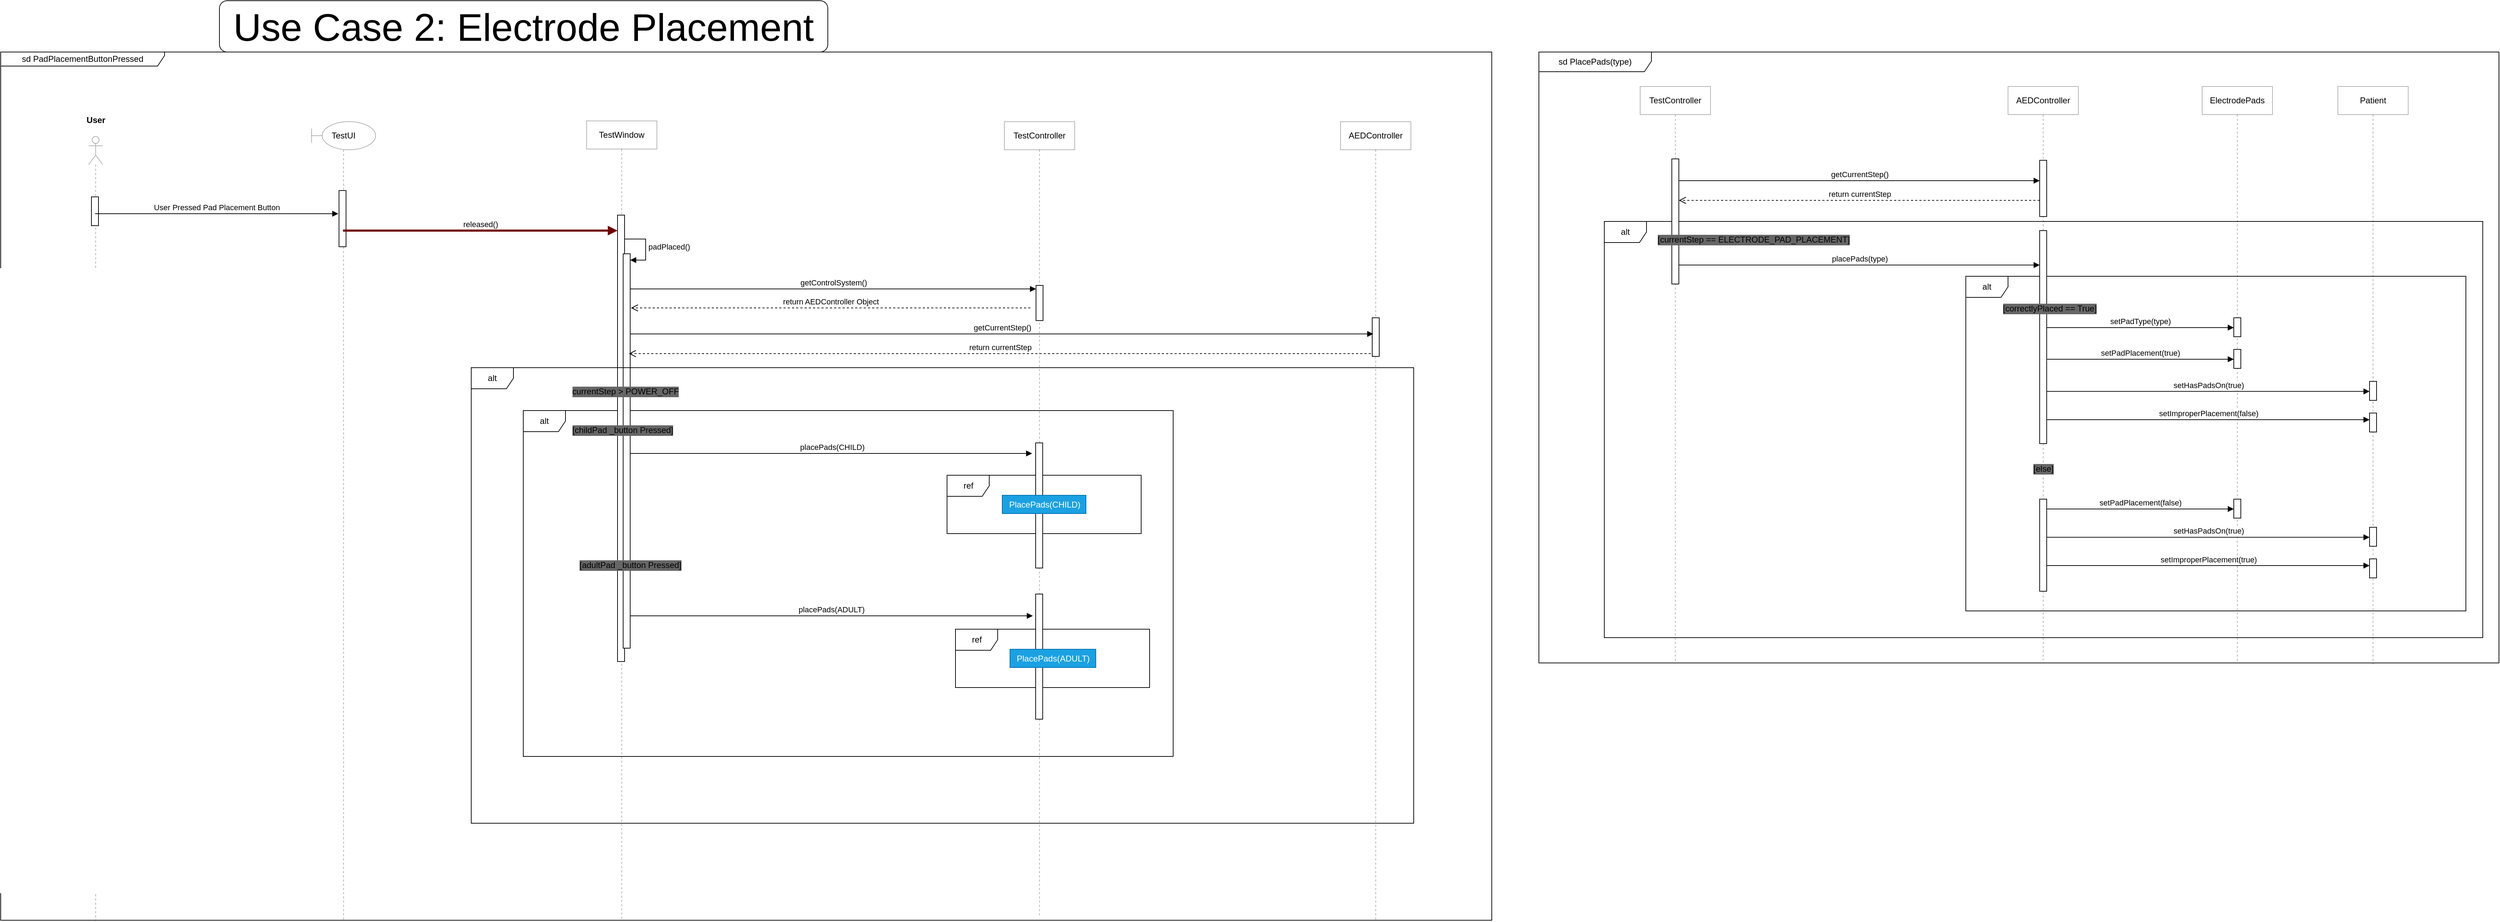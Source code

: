 <mxfile version="22.1.2" type="device">
  <diagram name="Page-1" id="TRbkl2DeFe1Q-SmQH3bL">
    <mxGraphModel dx="2472" dy="1612" grid="0" gridSize="10" guides="1" tooltips="1" connect="1" arrows="1" fold="1" page="0" pageScale="1" pageWidth="1100" pageHeight="850" math="0" shadow="0">
      <root>
        <mxCell id="0" />
        <mxCell id="1" parent="0" />
        <mxCell id="KyZ3c5nSkbDw5dYKaF3H-59" value="ref" style="shape=umlFrame;whiteSpace=wrap;html=1;pointerEvents=0;" parent="1" vertex="1">
          <mxGeometry x="1271.5" y="630" width="276" height="83" as="geometry" />
        </mxCell>
        <mxCell id="KyZ3c5nSkbDw5dYKaF3H-61" value="ref" style="shape=umlFrame;whiteSpace=wrap;html=1;pointerEvents=0;" parent="1" vertex="1">
          <mxGeometry x="1283.5" y="849" width="276" height="83" as="geometry" />
        </mxCell>
        <mxCell id="KyZ3c5nSkbDw5dYKaF3H-65" value="alt" style="shape=umlFrame;whiteSpace=wrap;html=1;pointerEvents=0;" parent="1" vertex="1">
          <mxGeometry x="2720" y="347" width="711" height="476" as="geometry" />
        </mxCell>
        <mxCell id="KyZ3c5nSkbDw5dYKaF3H-16" value="alt" style="shape=umlFrame;whiteSpace=wrap;html=1;pointerEvents=0;" parent="1" vertex="1">
          <mxGeometry x="669" y="538" width="924" height="492" as="geometry" />
        </mxCell>
        <mxCell id="KyZ3c5nSkbDw5dYKaF3H-1" value="" style="shape=umlLifeline;perimeter=lifelinePerimeter;whiteSpace=wrap;html=1;container=1;dropTarget=0;collapsible=0;recursiveResize=0;outlineConnect=0;portConstraint=eastwest;newEdgeStyle={&quot;curved&quot;:0,&quot;rounded&quot;:0};participant=umlActor;opacity=30;" parent="1" vertex="1">
          <mxGeometry x="51" y="148" width="20" height="1116" as="geometry" />
        </mxCell>
        <mxCell id="KyZ3c5nSkbDw5dYKaF3H-9" value="" style="html=1;points=[[0,0,0,0,5],[0,1,0,0,-5],[1,0,0,0,5],[1,1,0,0,-5]];perimeter=orthogonalPerimeter;outlineConnect=0;targetShapes=umlLifeline;portConstraint=eastwest;newEdgeStyle={&quot;curved&quot;:0,&quot;rounded&quot;:0};" parent="KyZ3c5nSkbDw5dYKaF3H-1" vertex="1">
          <mxGeometry x="4" y="86" width="10" height="41" as="geometry" />
        </mxCell>
        <mxCell id="KyZ3c5nSkbDw5dYKaF3H-2" value="User" style="text;align=center;fontStyle=1;verticalAlign=middle;spacingLeft=3;spacingRight=3;strokeColor=none;rotatable=0;points=[[0,0.5],[1,0.5]];portConstraint=eastwest;html=1;" parent="1" vertex="1">
          <mxGeometry x="21" y="112" width="80" height="26" as="geometry" />
        </mxCell>
        <mxCell id="KyZ3c5nSkbDw5dYKaF3H-3" value="TestUI" style="shape=umlLifeline;perimeter=lifelinePerimeter;whiteSpace=wrap;html=1;container=1;dropTarget=0;collapsible=0;recursiveResize=0;outlineConnect=0;portConstraint=eastwest;newEdgeStyle={&quot;curved&quot;:0,&quot;rounded&quot;:0};participant=umlBoundary;opacity=30;" parent="1" vertex="1">
          <mxGeometry x="368" y="127" width="91" height="1135" as="geometry" />
        </mxCell>
        <mxCell id="KyZ3c5nSkbDw5dYKaF3H-10" value="" style="html=1;points=[[0,0,0,0,5],[0,1,0,0,-5],[1,0,0,0,5],[1,1,0,0,-5]];perimeter=orthogonalPerimeter;outlineConnect=0;targetShapes=umlLifeline;portConstraint=eastwest;newEdgeStyle={&quot;curved&quot;:0,&quot;rounded&quot;:0};" parent="KyZ3c5nSkbDw5dYKaF3H-3" vertex="1">
          <mxGeometry x="39" y="98" width="10" height="80" as="geometry" />
        </mxCell>
        <mxCell id="KyZ3c5nSkbDw5dYKaF3H-4" value="TestWindow" style="shape=umlLifeline;perimeter=lifelinePerimeter;whiteSpace=wrap;html=1;container=1;dropTarget=0;collapsible=0;recursiveResize=0;outlineConnect=0;portConstraint=eastwest;newEdgeStyle={&quot;curved&quot;:0,&quot;rounded&quot;:0};opacity=30;" parent="1" vertex="1">
          <mxGeometry x="759" y="126" width="100" height="1135" as="geometry" />
        </mxCell>
        <mxCell id="KyZ3c5nSkbDw5dYKaF3H-12" value="" style="html=1;points=[[0,0,0,0,5],[0,1,0,0,-5],[1,0,0,0,5],[1,1,0,0,-5]];perimeter=orthogonalPerimeter;outlineConnect=0;targetShapes=umlLifeline;portConstraint=eastwest;newEdgeStyle={&quot;curved&quot;:0,&quot;rounded&quot;:0};" parent="KyZ3c5nSkbDw5dYKaF3H-4" vertex="1">
          <mxGeometry x="44" y="134" width="10" height="635" as="geometry" />
        </mxCell>
        <mxCell id="KyZ3c5nSkbDw5dYKaF3H-14" value="" style="html=1;points=[[0,0,0,0,5],[0,1,0,0,-5],[1,0,0,0,5],[1,1,0,0,-5]];perimeter=orthogonalPerimeter;outlineConnect=0;targetShapes=umlLifeline;portConstraint=eastwest;newEdgeStyle={&quot;curved&quot;:0,&quot;rounded&quot;:0};" parent="KyZ3c5nSkbDw5dYKaF3H-4" vertex="1">
          <mxGeometry x="52" y="189" width="10" height="561" as="geometry" />
        </mxCell>
        <mxCell id="KyZ3c5nSkbDw5dYKaF3H-15" value="padPlaced()" style="html=1;align=left;spacingLeft=2;endArrow=block;rounded=0;edgeStyle=orthogonalEdgeStyle;curved=0;rounded=0;" parent="KyZ3c5nSkbDw5dYKaF3H-4" target="KyZ3c5nSkbDw5dYKaF3H-14" edge="1">
          <mxGeometry relative="1" as="geometry">
            <mxPoint x="54" y="168" as="sourcePoint" />
            <Array as="points">
              <mxPoint x="84" y="198" />
            </Array>
          </mxGeometry>
        </mxCell>
        <mxCell id="KyZ3c5nSkbDw5dYKaF3H-11" value="User Pressed Pad Placement Button" style="html=1;verticalAlign=bottom;endArrow=block;curved=0;rounded=0;" parent="1" edge="1">
          <mxGeometry width="80" relative="1" as="geometry">
            <mxPoint x="60.222" y="258" as="sourcePoint" />
            <mxPoint x="406" y="258" as="targetPoint" />
          </mxGeometry>
        </mxCell>
        <mxCell id="KyZ3c5nSkbDw5dYKaF3H-13" value="released()" style="html=1;verticalAlign=bottom;endArrow=block;curved=0;rounded=0;fillColor=#a20025;strokeColor=#6F0000;strokeWidth=3;" parent="1" edge="1">
          <mxGeometry width="80" relative="1" as="geometry">
            <mxPoint x="412.722" y="282.0" as="sourcePoint" />
            <mxPoint x="803" y="282.0" as="targetPoint" />
          </mxGeometry>
        </mxCell>
        <mxCell id="KyZ3c5nSkbDw5dYKaF3H-17" value="[childPad _button Pressed]" style="text;html=1;align=center;verticalAlign=middle;resizable=0;points=[];autosize=1;strokeColor=none;fillColor=none;labelBackgroundColor=#666666;" parent="1" vertex="1">
          <mxGeometry x="729" y="553" width="161" height="26" as="geometry" />
        </mxCell>
        <mxCell id="KyZ3c5nSkbDw5dYKaF3H-18" value="TestController" style="shape=umlLifeline;perimeter=lifelinePerimeter;whiteSpace=wrap;html=1;container=1;dropTarget=0;collapsible=0;recursiveResize=0;outlineConnect=0;portConstraint=eastwest;newEdgeStyle={&quot;curved&quot;:0,&quot;rounded&quot;:0};opacity=30;" parent="1" vertex="1">
          <mxGeometry x="1353" y="127" width="100" height="1132" as="geometry" />
        </mxCell>
        <mxCell id="KyZ3c5nSkbDw5dYKaF3H-19" value="" style="html=1;points=[[0,0,0,0,5],[0,1,0,0,-5],[1,0,0,0,5],[1,1,0,0,-5]];perimeter=orthogonalPerimeter;outlineConnect=0;targetShapes=umlLifeline;portConstraint=eastwest;newEdgeStyle={&quot;curved&quot;:0,&quot;rounded&quot;:0};" parent="KyZ3c5nSkbDw5dYKaF3H-18" vertex="1">
          <mxGeometry x="44.5" y="457" width="10" height="178" as="geometry" />
        </mxCell>
        <mxCell id="KyZ3c5nSkbDw5dYKaF3H-20" value="placePads(CHILD)" style="html=1;verticalAlign=bottom;endArrow=block;curved=0;rounded=0;" parent="1" edge="1">
          <mxGeometry x="0.001" width="80" relative="1" as="geometry">
            <mxPoint x="821.5" y="599.0" as="sourcePoint" />
            <mxPoint x="1392.5" y="599" as="targetPoint" />
            <Array as="points">
              <mxPoint x="972.5" y="599" />
            </Array>
            <mxPoint as="offset" />
          </mxGeometry>
        </mxCell>
        <mxCell id="KyZ3c5nSkbDw5dYKaF3H-21" value="[adultPad _button Pressed]" style="text;html=1;align=center;verticalAlign=middle;resizable=0;points=[];autosize=1;strokeColor=none;fillColor=none;labelBackgroundColor=#666666;" parent="1" vertex="1">
          <mxGeometry x="739.5" y="745" width="163" height="26" as="geometry" />
        </mxCell>
        <mxCell id="KyZ3c5nSkbDw5dYKaF3H-23" value="placePads(ADULT)" style="html=1;verticalAlign=bottom;endArrow=block;curved=0;rounded=0;" parent="1" edge="1">
          <mxGeometry width="80" relative="1" as="geometry">
            <mxPoint x="820.5" y="830" as="sourcePoint" />
            <mxPoint x="1393.5" y="830" as="targetPoint" />
          </mxGeometry>
        </mxCell>
        <mxCell id="KyZ3c5nSkbDw5dYKaF3H-31" value="" style="html=1;points=[[0,0,0,0,5],[0,1,0,0,-5],[1,0,0,0,5],[1,1,0,0,-5]];perimeter=orthogonalPerimeter;outlineConnect=0;targetShapes=umlLifeline;portConstraint=eastwest;newEdgeStyle={&quot;curved&quot;:0,&quot;rounded&quot;:0};" parent="1" vertex="1">
          <mxGeometry x="1397.5" y="799" width="10" height="178" as="geometry" />
        </mxCell>
        <mxCell id="KyZ3c5nSkbDw5dYKaF3H-41" value="alt" style="shape=umlFrame;whiteSpace=wrap;html=1;pointerEvents=0;" parent="1" vertex="1">
          <mxGeometry x="2206" y="269" width="1249" height="592" as="geometry" />
        </mxCell>
        <mxCell id="KyZ3c5nSkbDw5dYKaF3H-42" value="AEDController" style="shape=umlLifeline;perimeter=lifelinePerimeter;whiteSpace=wrap;html=1;container=1;dropTarget=0;collapsible=0;recursiveResize=0;outlineConnect=0;portConstraint=eastwest;newEdgeStyle={&quot;curved&quot;:0,&quot;rounded&quot;:0};opacity=30;" parent="1" vertex="1">
          <mxGeometry x="2780" y="77" width="100" height="816" as="geometry" />
        </mxCell>
        <mxCell id="KyZ3c5nSkbDw5dYKaF3H-43" value="TestController" style="shape=umlLifeline;perimeter=lifelinePerimeter;whiteSpace=wrap;html=1;container=1;dropTarget=0;collapsible=0;recursiveResize=0;outlineConnect=0;portConstraint=eastwest;newEdgeStyle={&quot;curved&quot;:0,&quot;rounded&quot;:0};opacity=30;" parent="1" vertex="1">
          <mxGeometry x="2257" y="77" width="100" height="819" as="geometry" />
        </mxCell>
        <mxCell id="KyZ3c5nSkbDw5dYKaF3H-44" value="" style="html=1;points=[[0,0,0,0,5],[0,1,0,0,-5],[1,0,0,0,5],[1,1,0,0,-5]];perimeter=orthogonalPerimeter;outlineConnect=0;targetShapes=umlLifeline;portConstraint=eastwest;newEdgeStyle={&quot;curved&quot;:0,&quot;rounded&quot;:0};" parent="KyZ3c5nSkbDw5dYKaF3H-43" vertex="1">
          <mxGeometry x="45" y="103" width="10" height="178" as="geometry" />
        </mxCell>
        <mxCell id="KyZ3c5nSkbDw5dYKaF3H-45" value="[currentStep == ELECTRODE_PAD_PLACEMENT]" style="text;html=1;align=center;verticalAlign=middle;resizable=0;points=[];autosize=1;strokeColor=none;fillColor=none;labelBackgroundColor=#666666;" parent="1" vertex="1">
          <mxGeometry x="2272" y="282" width="291" height="26" as="geometry" />
        </mxCell>
        <mxCell id="KyZ3c5nSkbDw5dYKaF3H-46" value="" style="html=1;points=[[0,0,0,0,5],[0,1,0,0,-5],[1,0,0,0,5],[1,1,0,0,-5]];perimeter=orthogonalPerimeter;outlineConnect=0;targetShapes=umlLifeline;portConstraint=eastwest;newEdgeStyle={&quot;curved&quot;:0,&quot;rounded&quot;:0};" parent="1" vertex="1">
          <mxGeometry x="2825" y="182" width="10" height="80" as="geometry" />
        </mxCell>
        <mxCell id="KyZ3c5nSkbDw5dYKaF3H-47" value="getCurrentStep()" style="html=1;verticalAlign=bottom;endArrow=block;curved=0;rounded=0;" parent="1" edge="1">
          <mxGeometry width="80" relative="1" as="geometry">
            <mxPoint x="2312" y="211" as="sourcePoint" />
            <mxPoint x="2825" y="211" as="targetPoint" />
          </mxGeometry>
        </mxCell>
        <mxCell id="KyZ3c5nSkbDw5dYKaF3H-48" value="return currentStep" style="html=1;verticalAlign=bottom;endArrow=open;dashed=1;endSize=8;curved=0;rounded=0;" parent="1" edge="1">
          <mxGeometry relative="1" as="geometry">
            <mxPoint x="2825" y="239" as="sourcePoint" />
            <mxPoint x="2312" y="239" as="targetPoint" />
          </mxGeometry>
        </mxCell>
        <mxCell id="KyZ3c5nSkbDw5dYKaF3H-49" value="" style="html=1;points=[[0,0,0,0,5],[0,1,0,0,-5],[1,0,0,0,5],[1,1,0,0,-5]];perimeter=orthogonalPerimeter;outlineConnect=0;targetShapes=umlLifeline;portConstraint=eastwest;newEdgeStyle={&quot;curved&quot;:0,&quot;rounded&quot;:0};" parent="1" vertex="1">
          <mxGeometry x="2825" y="282" width="10" height="303" as="geometry" />
        </mxCell>
        <mxCell id="KyZ3c5nSkbDw5dYKaF3H-50" value="placePads(type)" style="html=1;verticalAlign=bottom;endArrow=block;curved=0;rounded=0;" parent="1" edge="1">
          <mxGeometry width="80" relative="1" as="geometry">
            <mxPoint x="2312" y="331" as="sourcePoint" />
            <mxPoint x="2825" y="331" as="targetPoint" />
          </mxGeometry>
        </mxCell>
        <mxCell id="KyZ3c5nSkbDw5dYKaF3H-58" value="ElectrodePads" style="shape=umlLifeline;perimeter=lifelinePerimeter;whiteSpace=wrap;html=1;container=1;dropTarget=0;collapsible=0;recursiveResize=0;outlineConnect=0;portConstraint=eastwest;newEdgeStyle={&quot;curved&quot;:0,&quot;rounded&quot;:0};opacity=30;" parent="1" vertex="1">
          <mxGeometry x="3056" y="77" width="100" height="820" as="geometry" />
        </mxCell>
        <mxCell id="KyZ3c5nSkbDw5dYKaF3H-68" value="" style="html=1;points=[[0,0,0,0,5],[0,1,0,0,-5],[1,0,0,0,5],[1,1,0,0,-5]];perimeter=orthogonalPerimeter;outlineConnect=0;targetShapes=umlLifeline;portConstraint=eastwest;newEdgeStyle={&quot;curved&quot;:0,&quot;rounded&quot;:0};" parent="KyZ3c5nSkbDw5dYKaF3H-58" vertex="1">
          <mxGeometry x="45" y="329" width="10" height="27" as="geometry" />
        </mxCell>
        <mxCell id="KyZ3c5nSkbDw5dYKaF3H-60" value="PlacePads(CHILD)" style="text;html=1;align=center;verticalAlign=middle;resizable=0;points=[];autosize=1;strokeColor=#006EAF;fillColor=#1ba1e2;fontColor=#ffffff;" parent="1" vertex="1">
          <mxGeometry x="1350" y="658.5" width="119" height="26" as="geometry" />
        </mxCell>
        <mxCell id="KyZ3c5nSkbDw5dYKaF3H-62" value="PlacePads(ADULT)" style="text;html=1;align=center;verticalAlign=middle;resizable=0;points=[];autosize=1;strokeColor=#006EAF;fillColor=#1ba1e2;fontColor=#ffffff;" parent="1" vertex="1">
          <mxGeometry x="1361" y="877.5" width="122" height="26" as="geometry" />
        </mxCell>
        <mxCell id="KyZ3c5nSkbDw5dYKaF3H-63" value="sd PadPlacementButtonPressed" style="shape=umlFrame;whiteSpace=wrap;html=1;pointerEvents=0;width=233;height=20;" parent="1" vertex="1">
          <mxGeometry x="-74" y="28" width="2120" height="1235" as="geometry" />
        </mxCell>
        <mxCell id="KyZ3c5nSkbDw5dYKaF3H-64" value="sd PlacePads(type)" style="shape=umlFrame;whiteSpace=wrap;html=1;pointerEvents=0;width=160;height=28;" parent="1" vertex="1">
          <mxGeometry x="2113" y="28" width="1365" height="869" as="geometry" />
        </mxCell>
        <mxCell id="KyZ3c5nSkbDw5dYKaF3H-66" value="[correctlyPlaced == True]" style="text;html=1;align=center;verticalAlign=middle;resizable=0;points=[];autosize=1;strokeColor=none;fillColor=none;labelBackgroundColor=#666666;" parent="1" vertex="1">
          <mxGeometry x="2763" y="380" width="151" height="26" as="geometry" />
        </mxCell>
        <mxCell id="KyZ3c5nSkbDw5dYKaF3H-67" value="Patient" style="shape=umlLifeline;perimeter=lifelinePerimeter;whiteSpace=wrap;html=1;container=1;dropTarget=0;collapsible=0;recursiveResize=0;outlineConnect=0;portConstraint=eastwest;newEdgeStyle={&quot;curved&quot;:0,&quot;rounded&quot;:0};opacity=30;" parent="1" vertex="1">
          <mxGeometry x="3249" y="77" width="100" height="822" as="geometry" />
        </mxCell>
        <mxCell id="KyZ3c5nSkbDw5dYKaF3H-74" value="" style="html=1;points=[[0,0,0,0,5],[0,1,0,0,-5],[1,0,0,0,5],[1,1,0,0,-5]];perimeter=orthogonalPerimeter;outlineConnect=0;targetShapes=umlLifeline;portConstraint=eastwest;newEdgeStyle={&quot;curved&quot;:0,&quot;rounded&quot;:0};" parent="KyZ3c5nSkbDw5dYKaF3H-67" vertex="1">
          <mxGeometry x="45" y="419.5" width="10" height="27" as="geometry" />
        </mxCell>
        <mxCell id="KyZ3c5nSkbDw5dYKaF3H-75" value="" style="html=1;points=[[0,0,0,0,5],[0,1,0,0,-5],[1,0,0,0,5],[1,1,0,0,-5]];perimeter=orthogonalPerimeter;outlineConnect=0;targetShapes=umlLifeline;portConstraint=eastwest;newEdgeStyle={&quot;curved&quot;:0,&quot;rounded&quot;:0};" parent="KyZ3c5nSkbDw5dYKaF3H-67" vertex="1">
          <mxGeometry x="45" y="464.5" width="10" height="27" as="geometry" />
        </mxCell>
        <mxCell id="KyZ3c5nSkbDw5dYKaF3H-69" value="setPadType(type)" style="html=1;verticalAlign=bottom;endArrow=block;curved=0;rounded=0;" parent="1" edge="1">
          <mxGeometry width="80" relative="1" as="geometry">
            <mxPoint x="2835" y="420" as="sourcePoint" />
            <mxPoint x="3101" y="420" as="targetPoint" />
          </mxGeometry>
        </mxCell>
        <mxCell id="KyZ3c5nSkbDw5dYKaF3H-70" value="" style="html=1;points=[[0,0,0,0,5],[0,1,0,0,-5],[1,0,0,0,5],[1,1,0,0,-5]];perimeter=orthogonalPerimeter;outlineConnect=0;targetShapes=umlLifeline;portConstraint=eastwest;newEdgeStyle={&quot;curved&quot;:0,&quot;rounded&quot;:0};" parent="1" vertex="1">
          <mxGeometry x="3101" y="451" width="10" height="27" as="geometry" />
        </mxCell>
        <mxCell id="KyZ3c5nSkbDw5dYKaF3H-71" value="setPadPlacement(true)" style="html=1;verticalAlign=bottom;endArrow=block;curved=0;rounded=0;" parent="1" edge="1">
          <mxGeometry width="80" relative="1" as="geometry">
            <mxPoint x="2835" y="465" as="sourcePoint" />
            <mxPoint x="3101" y="465" as="targetPoint" />
          </mxGeometry>
        </mxCell>
        <mxCell id="KyZ3c5nSkbDw5dYKaF3H-76" value="setHasPadsOn(true)" style="html=1;verticalAlign=bottom;endArrow=block;curved=0;rounded=0;" parent="1" edge="1">
          <mxGeometry width="80" relative="1" as="geometry">
            <mxPoint x="2835" y="510.76" as="sourcePoint" />
            <mxPoint x="3294" y="510.76" as="targetPoint" />
          </mxGeometry>
        </mxCell>
        <mxCell id="KyZ3c5nSkbDw5dYKaF3H-77" value="setImproperPlacement(false)" style="html=1;verticalAlign=bottom;endArrow=block;curved=0;rounded=0;" parent="1" edge="1">
          <mxGeometry width="80" relative="1" as="geometry">
            <mxPoint x="2835" y="551" as="sourcePoint" />
            <mxPoint x="3294" y="551" as="targetPoint" />
          </mxGeometry>
        </mxCell>
        <mxCell id="KyZ3c5nSkbDw5dYKaF3H-78" value="[else]" style="text;html=1;align=center;verticalAlign=middle;resizable=0;points=[];autosize=1;strokeColor=none;fillColor=none;labelBackgroundColor=#666666;" parent="1" vertex="1">
          <mxGeometry x="2806.5" y="608" width="47" height="26" as="geometry" />
        </mxCell>
        <mxCell id="KyZ3c5nSkbDw5dYKaF3H-79" value="" style="html=1;points=[[0,0,0,0,5],[0,1,0,0,-5],[1,0,0,0,5],[1,1,0,0,-5]];perimeter=orthogonalPerimeter;outlineConnect=0;targetShapes=umlLifeline;portConstraint=eastwest;newEdgeStyle={&quot;curved&quot;:0,&quot;rounded&quot;:0};" parent="1" vertex="1">
          <mxGeometry x="3101" y="664" width="10" height="27" as="geometry" />
        </mxCell>
        <mxCell id="KyZ3c5nSkbDw5dYKaF3H-80" value="setPadPlacement(false)" style="html=1;verticalAlign=bottom;endArrow=block;curved=0;rounded=0;" parent="1" edge="1">
          <mxGeometry width="80" relative="1" as="geometry">
            <mxPoint x="2835" y="678" as="sourcePoint" />
            <mxPoint x="3101" y="678" as="targetPoint" />
          </mxGeometry>
        </mxCell>
        <mxCell id="KyZ3c5nSkbDw5dYKaF3H-81" value="" style="html=1;points=[[0,0,0,0,5],[0,1,0,0,-5],[1,0,0,0,5],[1,1,0,0,-5]];perimeter=orthogonalPerimeter;outlineConnect=0;targetShapes=umlLifeline;portConstraint=eastwest;newEdgeStyle={&quot;curved&quot;:0,&quot;rounded&quot;:0};" parent="1" vertex="1">
          <mxGeometry x="2825" y="664" width="10" height="131" as="geometry" />
        </mxCell>
        <mxCell id="KyZ3c5nSkbDw5dYKaF3H-82" value="" style="html=1;points=[[0,0,0,0,5],[0,1,0,0,-5],[1,0,0,0,5],[1,1,0,0,-5]];perimeter=orthogonalPerimeter;outlineConnect=0;targetShapes=umlLifeline;portConstraint=eastwest;newEdgeStyle={&quot;curved&quot;:0,&quot;rounded&quot;:0};" parent="1" vertex="1">
          <mxGeometry x="3294" y="704" width="10" height="27" as="geometry" />
        </mxCell>
        <mxCell id="KyZ3c5nSkbDw5dYKaF3H-83" value="" style="html=1;points=[[0,0,0,0,5],[0,1,0,0,-5],[1,0,0,0,5],[1,1,0,0,-5]];perimeter=orthogonalPerimeter;outlineConnect=0;targetShapes=umlLifeline;portConstraint=eastwest;newEdgeStyle={&quot;curved&quot;:0,&quot;rounded&quot;:0};" parent="1" vertex="1">
          <mxGeometry x="3294" y="749" width="10" height="27" as="geometry" />
        </mxCell>
        <mxCell id="KyZ3c5nSkbDw5dYKaF3H-84" value="setHasPadsOn(true)" style="html=1;verticalAlign=bottom;endArrow=block;curved=0;rounded=0;" parent="1" edge="1">
          <mxGeometry width="80" relative="1" as="geometry">
            <mxPoint x="2835" y="718.26" as="sourcePoint" />
            <mxPoint x="3294" y="718.26" as="targetPoint" />
          </mxGeometry>
        </mxCell>
        <mxCell id="KyZ3c5nSkbDw5dYKaF3H-85" value="setImproperPlacement(true)" style="html=1;verticalAlign=bottom;endArrow=block;curved=0;rounded=0;" parent="1" edge="1">
          <mxGeometry x="-0.0" width="80" relative="1" as="geometry">
            <mxPoint x="2835" y="758.5" as="sourcePoint" />
            <mxPoint x="3294" y="758.5" as="targetPoint" />
            <mxPoint as="offset" />
          </mxGeometry>
        </mxCell>
        <mxCell id="sbf-StYTLUrn-ZnNMCpy-1" value="AEDController" style="shape=umlLifeline;perimeter=lifelinePerimeter;whiteSpace=wrap;html=1;container=1;dropTarget=0;collapsible=0;recursiveResize=0;outlineConnect=0;portConstraint=eastwest;newEdgeStyle={&quot;curved&quot;:0,&quot;rounded&quot;:0};opacity=30;" parent="1" vertex="1">
          <mxGeometry x="1831" y="127" width="100" height="1135" as="geometry" />
        </mxCell>
        <mxCell id="sbf-StYTLUrn-ZnNMCpy-6" value="" style="html=1;points=[[0,0,0,0,5],[0,1,0,0,-5],[1,0,0,0,5],[1,1,0,0,-5]];perimeter=orthogonalPerimeter;outlineConnect=0;targetShapes=umlLifeline;portConstraint=eastwest;newEdgeStyle={&quot;curved&quot;:0,&quot;rounded&quot;:0};" parent="sbf-StYTLUrn-ZnNMCpy-1" vertex="1">
          <mxGeometry x="45" y="279" width="10" height="55" as="geometry" />
        </mxCell>
        <mxCell id="sbf-StYTLUrn-ZnNMCpy-2" value="" style="html=1;points=[[0,0,0,0,5],[0,1,0,0,-5],[1,0,0,0,5],[1,1,0,0,-5]];perimeter=orthogonalPerimeter;outlineConnect=0;targetShapes=umlLifeline;portConstraint=eastwest;newEdgeStyle={&quot;curved&quot;:0,&quot;rounded&quot;:0};" parent="1" vertex="1">
          <mxGeometry x="1398" y="360" width="10" height="50" as="geometry" />
        </mxCell>
        <mxCell id="sbf-StYTLUrn-ZnNMCpy-3" value="getControlSystem()" style="html=1;verticalAlign=bottom;endArrow=block;curved=0;rounded=0;entryX=0;entryY=0;entryDx=0;entryDy=5;" parent="1" source="KyZ3c5nSkbDw5dYKaF3H-14" target="sbf-StYTLUrn-ZnNMCpy-2" edge="1">
          <mxGeometry relative="1" as="geometry">
            <mxPoint x="1328" y="365" as="sourcePoint" />
          </mxGeometry>
        </mxCell>
        <mxCell id="sbf-StYTLUrn-ZnNMCpy-4" value="return AEDController Object" style="html=1;verticalAlign=bottom;endArrow=open;dashed=1;endSize=8;curved=0;rounded=0;" parent="1" edge="1">
          <mxGeometry relative="1" as="geometry">
            <mxPoint x="822" y="392" as="targetPoint" />
            <mxPoint x="1390" y="392" as="sourcePoint" />
            <Array as="points">
              <mxPoint x="1236" y="392" />
            </Array>
          </mxGeometry>
        </mxCell>
        <mxCell id="sbf-StYTLUrn-ZnNMCpy-5" value="alt" style="shape=umlFrame;whiteSpace=wrap;html=1;pointerEvents=0;" parent="1" vertex="1">
          <mxGeometry x="595" y="477" width="1340" height="648" as="geometry" />
        </mxCell>
        <mxCell id="sbf-StYTLUrn-ZnNMCpy-7" value="getCurrentStep()" style="html=1;verticalAlign=bottom;endArrow=block;curved=0;rounded=0;" parent="1" edge="1">
          <mxGeometry width="80" relative="1" as="geometry">
            <mxPoint x="821" y="429" as="sourcePoint" />
            <mxPoint x="1877.5" y="429" as="targetPoint" />
          </mxGeometry>
        </mxCell>
        <mxCell id="sbf-StYTLUrn-ZnNMCpy-8" value="return currentStep" style="html=1;verticalAlign=bottom;endArrow=open;dashed=1;endSize=8;curved=0;rounded=0;" parent="1" edge="1">
          <mxGeometry relative="1" as="geometry">
            <mxPoint x="1874" y="457.0" as="sourcePoint" />
            <mxPoint x="819" y="457.0" as="targetPoint" />
          </mxGeometry>
        </mxCell>
        <mxCell id="sbf-StYTLUrn-ZnNMCpy-9" value="currentStep &amp;gt; POWER_OFF" style="text;html=1;align=center;verticalAlign=middle;resizable=0;points=[];autosize=1;strokeColor=none;fillColor=none;labelBackgroundColor=#666666;" parent="1" vertex="1">
          <mxGeometry x="729" y="498" width="170" height="26" as="geometry" />
        </mxCell>
        <mxCell id="u04EtVT_7AKx4bu0mQWd-1" value="&lt;font style=&quot;font-size: 55px;&quot;&gt;Use Case 2: Electrode Placement&lt;/font&gt;" style="rounded=1;whiteSpace=wrap;html=1;" vertex="1" parent="1">
          <mxGeometry x="237" y="-45" width="865" height="73" as="geometry" />
        </mxCell>
      </root>
    </mxGraphModel>
  </diagram>
</mxfile>

